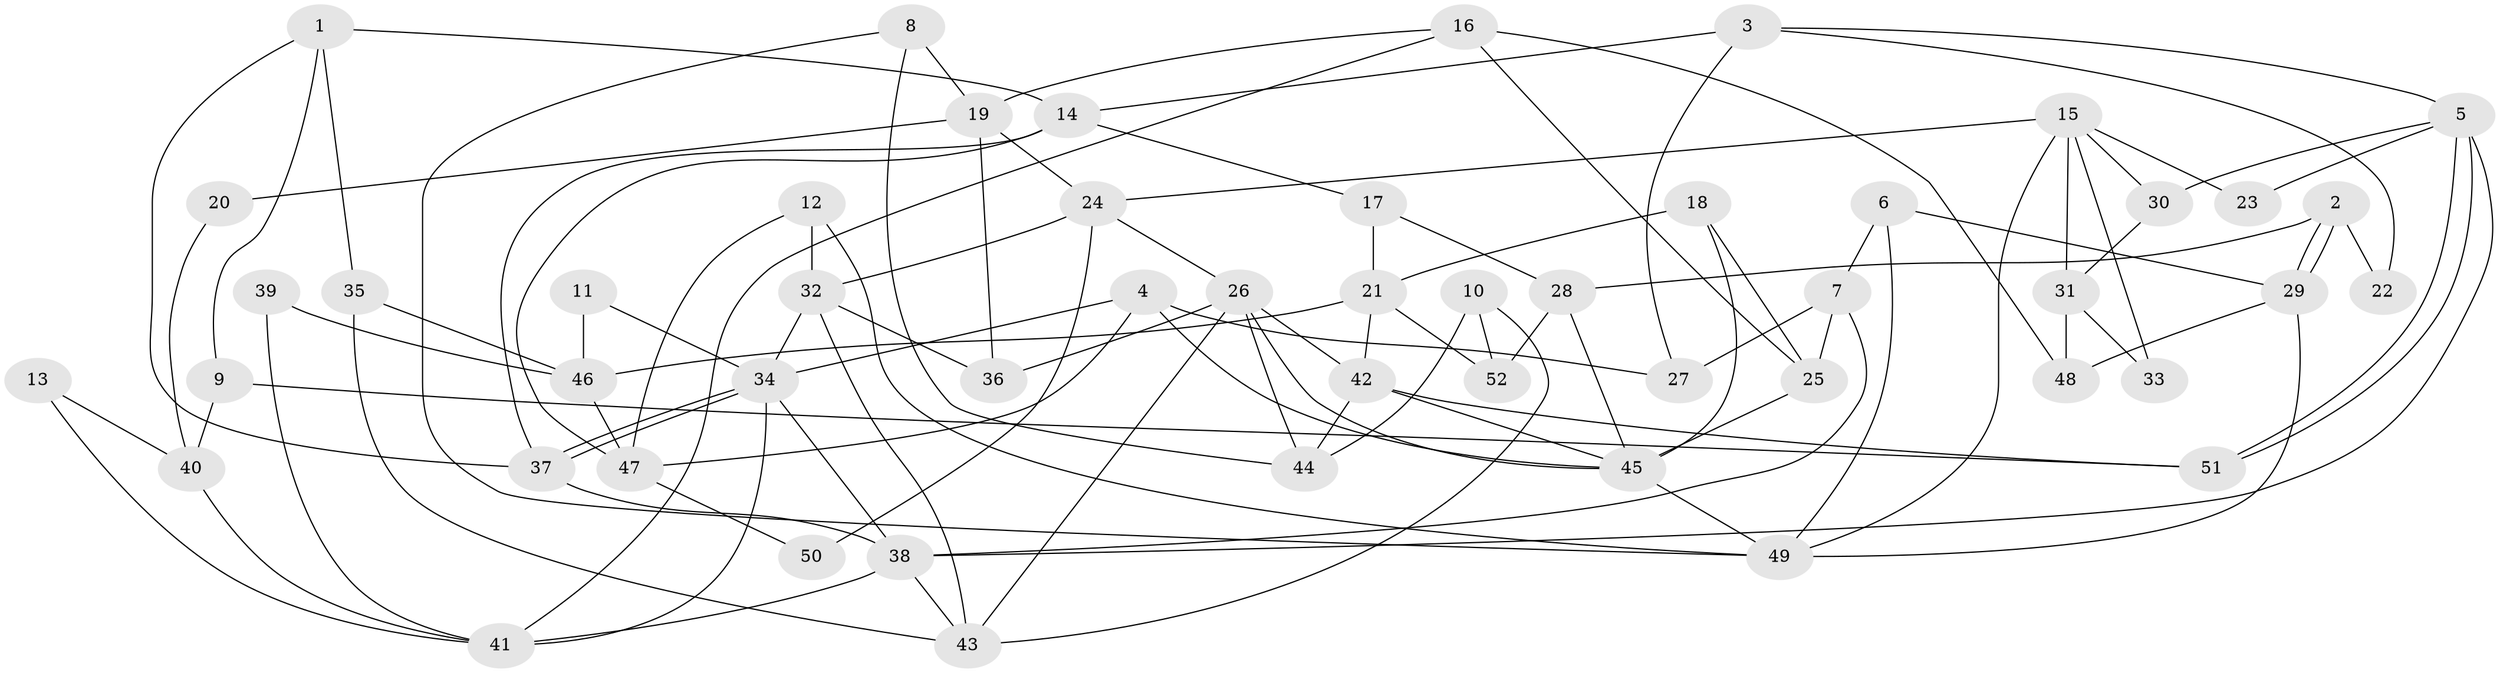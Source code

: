 // coarse degree distribution, {8: 0.11538461538461539, 6: 0.038461538461538464, 5: 0.2692307692307692, 3: 0.11538461538461539, 7: 0.07692307692307693, 2: 0.2692307692307692, 4: 0.11538461538461539}
// Generated by graph-tools (version 1.1) at 2025/51/03/04/25 22:51:05]
// undirected, 52 vertices, 104 edges
graph export_dot {
  node [color=gray90,style=filled];
  1;
  2;
  3;
  4;
  5;
  6;
  7;
  8;
  9;
  10;
  11;
  12;
  13;
  14;
  15;
  16;
  17;
  18;
  19;
  20;
  21;
  22;
  23;
  24;
  25;
  26;
  27;
  28;
  29;
  30;
  31;
  32;
  33;
  34;
  35;
  36;
  37;
  38;
  39;
  40;
  41;
  42;
  43;
  44;
  45;
  46;
  47;
  48;
  49;
  50;
  51;
  52;
  1 -- 14;
  1 -- 37;
  1 -- 9;
  1 -- 35;
  2 -- 28;
  2 -- 29;
  2 -- 29;
  2 -- 22;
  3 -- 14;
  3 -- 27;
  3 -- 5;
  3 -- 22;
  4 -- 47;
  4 -- 45;
  4 -- 27;
  4 -- 34;
  5 -- 51;
  5 -- 51;
  5 -- 23;
  5 -- 30;
  5 -- 38;
  6 -- 49;
  6 -- 29;
  6 -- 7;
  7 -- 38;
  7 -- 25;
  7 -- 27;
  8 -- 44;
  8 -- 19;
  8 -- 49;
  9 -- 51;
  9 -- 40;
  10 -- 43;
  10 -- 52;
  10 -- 44;
  11 -- 46;
  11 -- 34;
  12 -- 32;
  12 -- 49;
  12 -- 47;
  13 -- 41;
  13 -- 40;
  14 -- 37;
  14 -- 47;
  14 -- 17;
  15 -- 49;
  15 -- 31;
  15 -- 23;
  15 -- 24;
  15 -- 30;
  15 -- 33;
  16 -- 19;
  16 -- 41;
  16 -- 25;
  16 -- 48;
  17 -- 21;
  17 -- 28;
  18 -- 25;
  18 -- 45;
  18 -- 21;
  19 -- 24;
  19 -- 36;
  19 -- 20;
  20 -- 40;
  21 -- 42;
  21 -- 46;
  21 -- 52;
  24 -- 26;
  24 -- 32;
  24 -- 50;
  25 -- 45;
  26 -- 43;
  26 -- 44;
  26 -- 36;
  26 -- 42;
  26 -- 45;
  28 -- 45;
  28 -- 52;
  29 -- 49;
  29 -- 48;
  30 -- 31;
  31 -- 48;
  31 -- 33;
  32 -- 34;
  32 -- 36;
  32 -- 43;
  34 -- 37;
  34 -- 37;
  34 -- 38;
  34 -- 41;
  35 -- 43;
  35 -- 46;
  37 -- 38;
  38 -- 41;
  38 -- 43;
  39 -- 46;
  39 -- 41;
  40 -- 41;
  42 -- 45;
  42 -- 44;
  42 -- 51;
  45 -- 49;
  46 -- 47;
  47 -- 50;
}
